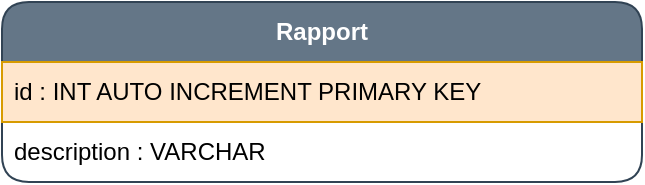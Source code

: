 <mxfile version="20.6.0" type="device"><diagram id="TYp6YoCn0B4BccQEvA7R" name="Page-1"><mxGraphModel dx="808" dy="838" grid="1" gridSize="10" guides="1" tooltips="1" connect="1" arrows="1" fold="1" page="1" pageScale="1" pageWidth="827" pageHeight="1169" math="0" shadow="0"><root><mxCell id="0"/><mxCell id="1" parent="0"/><mxCell id="D-AMNd7MVGVJi3LWzKs2-1" value="&lt;b&gt;Rapport&lt;/b&gt;" style="swimlane;fontStyle=0;childLayout=stackLayout;horizontal=1;startSize=30;horizontalStack=0;resizeParent=1;resizeParentMax=0;resizeLast=0;collapsible=1;marginBottom=0;whiteSpace=wrap;html=1;rounded=1;fillColor=#647687;fontColor=#ffffff;strokeColor=#314354;" vertex="1" parent="1"><mxGeometry x="1280" y="600" width="320" height="90" as="geometry"/></mxCell><mxCell id="D-AMNd7MVGVJi3LWzKs2-2" value="id : INT AUTO INCREMENT PRIMARY KEY" style="text;strokeColor=#d79b00;fillColor=#ffe6cc;align=left;verticalAlign=middle;spacingLeft=4;spacingRight=4;overflow=hidden;points=[[0,0.5],[1,0.5]];portConstraint=eastwest;rotatable=0;whiteSpace=wrap;html=1;" vertex="1" parent="D-AMNd7MVGVJi3LWzKs2-1"><mxGeometry y="30" width="320" height="30" as="geometry"/></mxCell><mxCell id="D-AMNd7MVGVJi3LWzKs2-3" value="description : VARCHAR" style="text;strokeColor=none;fillColor=none;align=left;verticalAlign=middle;spacingLeft=4;spacingRight=4;overflow=hidden;points=[[0,0.5],[1,0.5]];portConstraint=eastwest;rotatable=0;whiteSpace=wrap;html=1;rounded=1;" vertex="1" parent="D-AMNd7MVGVJi3LWzKs2-1"><mxGeometry y="60" width="320" height="30" as="geometry"/></mxCell></root></mxGraphModel></diagram></mxfile>